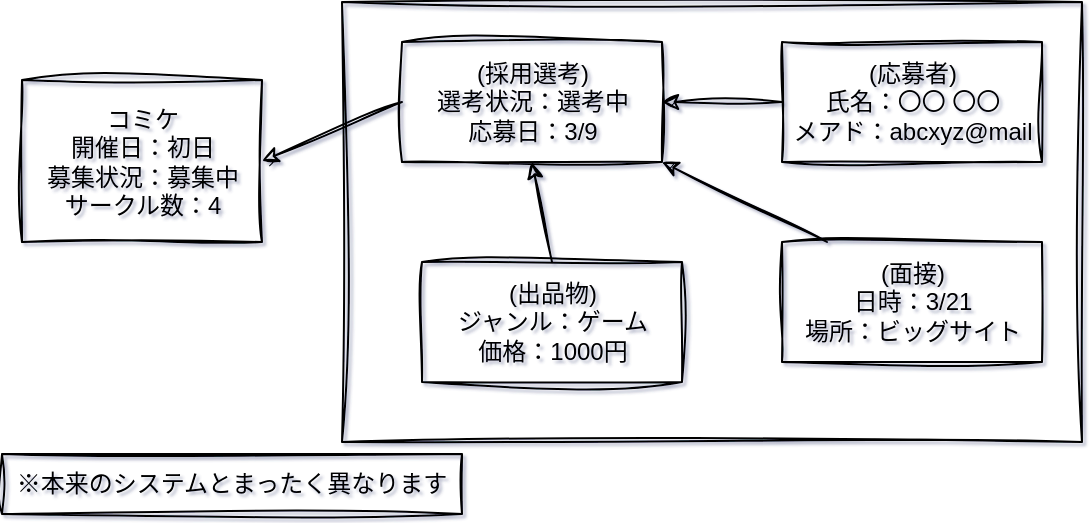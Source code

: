 <mxfile>
    <diagram id="9puuLyGPu3DEKy6iu1Qt" name="Page-1">
        <mxGraphModel dx="615" dy="830" grid="1" gridSize="10" guides="1" tooltips="1" connect="1" arrows="1" fold="1" page="1" pageScale="1" pageWidth="800" pageHeight="96" background="#ffffff" math="0" shadow="1">
            <root>
                <mxCell id="0"/>
                <mxCell id="1" parent="0"/>
                <mxCell id="2" value="コミケ&lt;br&gt;開催日：初日&lt;br&gt;募集状況：募集中&lt;br&gt;サークル数：4" style="html=1;strokeColor=#000000;fontColor=#000000;fillColor=none;sketch=1;curveFitting=1;jiggle=2;gradientColor=none;" vertex="1" parent="1">
                    <mxGeometry x="40" y="119" width="120" height="81" as="geometry"/>
                </mxCell>
                <mxCell id="3" value="" style="html=1;strokeColor=#000000;fontColor=#000000;fillColor=none;gradientColor=none;sketch=1;curveFitting=1;jiggle=2;" vertex="1" parent="1">
                    <mxGeometry x="200" y="80" width="370" height="220" as="geometry"/>
                </mxCell>
                <mxCell id="14" style="edgeStyle=none;html=1;exitX=0;exitY=0.5;exitDx=0;exitDy=0;entryX=1;entryY=0.5;entryDx=0;entryDy=0;strokeColor=#000000;fontColor=#000000;sketch=1;curveFitting=1;jiggle=2;" edge="1" parent="1" target="2">
                    <mxGeometry relative="1" as="geometry">
                        <mxPoint x="230" y="130" as="sourcePoint"/>
                    </mxGeometry>
                </mxCell>
                <mxCell id="12" style="edgeStyle=none;html=1;exitX=0;exitY=0.5;exitDx=0;exitDy=0;strokeColor=#000000;fontColor=#000000;sketch=1;curveFitting=1;jiggle=2;" edge="1" parent="1">
                    <mxGeometry relative="1" as="geometry">
                        <mxPoint x="420" y="130" as="sourcePoint"/>
                        <mxPoint x="360" y="130" as="targetPoint"/>
                    </mxGeometry>
                </mxCell>
                <mxCell id="13" style="edgeStyle=none;html=1;exitX=0.25;exitY=0;exitDx=0;exitDy=0;entryX=1;entryY=1;entryDx=0;entryDy=0;strokeColor=#000000;fontColor=#000000;sketch=1;curveFitting=1;jiggle=2;" edge="1" parent="1">
                    <mxGeometry relative="1" as="geometry">
                        <mxPoint x="442.5" y="200" as="sourcePoint"/>
                        <mxPoint x="360" y="160" as="targetPoint"/>
                    </mxGeometry>
                </mxCell>
                <mxCell id="11" style="edgeStyle=none;html=1;exitX=0.5;exitY=0;exitDx=0;exitDy=0;entryX=0.5;entryY=1;entryDx=0;entryDy=0;strokeColor=#000000;fontColor=#000000;sketch=1;curveFitting=1;jiggle=2;" edge="1" parent="1" source="9">
                    <mxGeometry relative="1" as="geometry">
                        <mxPoint x="295" y="160" as="targetPoint"/>
                    </mxGeometry>
                </mxCell>
                <mxCell id="9" value="(出品物)&lt;br&gt;ジャンル：ゲーム&lt;br&gt;価格：1000円" style="html=1;strokeColor=#000000;fontColor=#000000;fillColor=none;sketch=1;curveFitting=1;jiggle=2;gradientColor=none;" vertex="1" parent="1">
                    <mxGeometry x="240" y="210" width="130" height="60" as="geometry"/>
                </mxCell>
                <mxCell id="10" value="※本来のシステムとまったく異なります" style="text;html=1;strokeColor=#000000;fillColor=none;align=center;verticalAlign=middle;whiteSpace=wrap;rounded=0;fontColor=#000000;sketch=1;curveFitting=1;jiggle=2;" vertex="1" parent="1">
                    <mxGeometry x="30" y="306" width="230" height="30" as="geometry"/>
                </mxCell>
                <mxCell id="18" value="(採用選考)&lt;br&gt;選考状況：選考中&lt;br&gt;応募日：3/9" style="html=1;strokeColor=#000000;fontColor=#000000;fillColor=none;sketch=1;curveFitting=1;jiggle=2;gradientColor=none;" vertex="1" parent="1">
                    <mxGeometry x="230" y="100" width="130" height="60" as="geometry"/>
                </mxCell>
                <mxCell id="19" value="(応募者)&lt;br&gt;氏名：〇〇 〇〇&lt;br&gt;メアド：abcxyz@mail" style="html=1;strokeColor=#000000;fontColor=#000000;fillColor=none;sketch=1;curveFitting=1;jiggle=2;gradientColor=none;" vertex="1" parent="1">
                    <mxGeometry x="420" y="100" width="130" height="60" as="geometry"/>
                </mxCell>
                <mxCell id="20" value="(面接)&lt;br&gt;日時：3/21&lt;br&gt;場所：ビッグサイト" style="html=1;strokeColor=#000000;fontColor=#000000;fillColor=none;sketch=1;curveFitting=1;jiggle=2;gradientColor=none;" vertex="1" parent="1">
                    <mxGeometry x="420" y="200" width="130" height="60" as="geometry"/>
                </mxCell>
            </root>
        </mxGraphModel>
    </diagram>
</mxfile>
